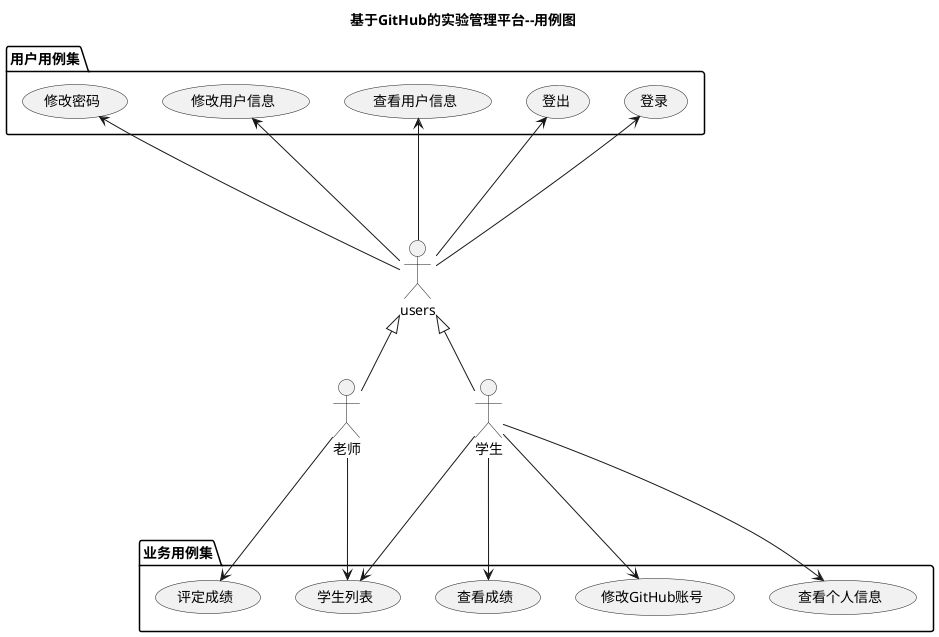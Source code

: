 @startuml
title 基于GitHub的实验管理平台--用例图
actor 老师 as teachers
actor 学生 as students
actor users
users <|-- teachers
users <|-- students

package 用户用例集 {
users --up-> (登录)
users --up-> (登出)
users --up-> (查看用户信息)
users --up-> (修改用户信息)
users --up-> (修改密码)
}
package 业务用例集 {
teachers ---> (评定成绩)
teachers ---> (学生列表)
students ---> (学生列表)
students ---> (查看成绩)
students ---> (修改GitHub账号)
students ---> (查看个人信息)


}

@enduml